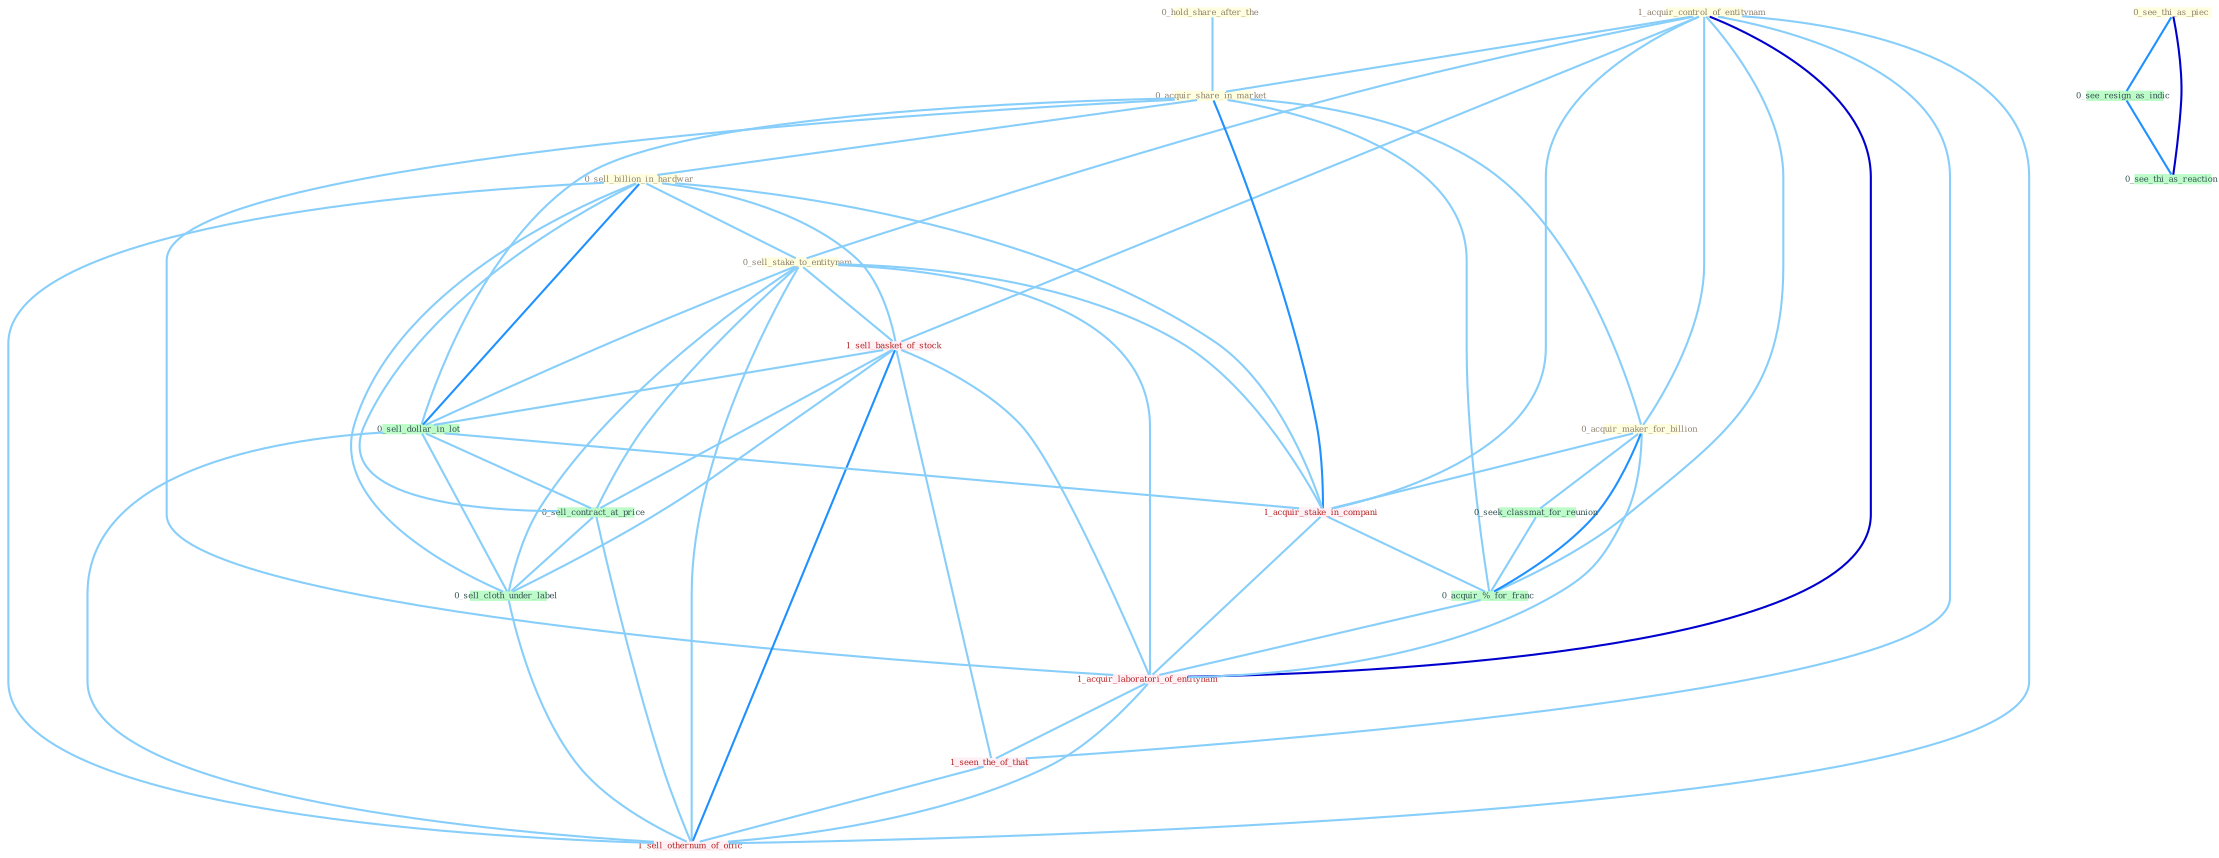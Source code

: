 Graph G{ 
    node
    [shape=polygon,style=filled,width=.5,height=.06,color="#BDFCC9",fixedsize=true,fontsize=4,
    fontcolor="#2f4f4f"];
    {node
    [color="#ffffe0", fontcolor="#8b7d6b"] "1_acquir_control_of_entitynam " "0_hold_share_after_the " "0_see_thi_as_piec " "0_acquir_share_in_market " "0_sell_billion_in_hardwar " "0_acquir_maker_for_billion " "0_sell_stake_to_entitynam "}
{node [color="#fff0f5", fontcolor="#b22222"] "1_sell_basket_of_stock " "1_acquir_stake_in_compani " "1_acquir_laboratori_of_entitynam " "1_seen_the_of_that " "1_sell_othernum_of_offic "}
edge [color="#B0E2FF"];

	"1_acquir_control_of_entitynam " -- "0_acquir_share_in_market " [w="1", color="#87cefa" ];
	"1_acquir_control_of_entitynam " -- "0_acquir_maker_for_billion " [w="1", color="#87cefa" ];
	"1_acquir_control_of_entitynam " -- "0_sell_stake_to_entitynam " [w="1", color="#87cefa" ];
	"1_acquir_control_of_entitynam " -- "1_sell_basket_of_stock " [w="1", color="#87cefa" ];
	"1_acquir_control_of_entitynam " -- "1_acquir_stake_in_compani " [w="1", color="#87cefa" ];
	"1_acquir_control_of_entitynam " -- "0_acquir_%_for_franc " [w="1", color="#87cefa" ];
	"1_acquir_control_of_entitynam " -- "1_acquir_laboratori_of_entitynam " [w="3", color="#0000cd" , len=0.6];
	"1_acquir_control_of_entitynam " -- "1_seen_the_of_that " [w="1", color="#87cefa" ];
	"1_acquir_control_of_entitynam " -- "1_sell_othernum_of_offic " [w="1", color="#87cefa" ];
	"0_hold_share_after_the " -- "0_acquir_share_in_market " [w="1", color="#87cefa" ];
	"0_see_thi_as_piec " -- "0_see_resign_as_indic " [w="2", color="#1e90ff" , len=0.8];
	"0_see_thi_as_piec " -- "0_see_thi_as_reaction " [w="3", color="#0000cd" , len=0.6];
	"0_acquir_share_in_market " -- "0_sell_billion_in_hardwar " [w="1", color="#87cefa" ];
	"0_acquir_share_in_market " -- "0_acquir_maker_for_billion " [w="1", color="#87cefa" ];
	"0_acquir_share_in_market " -- "0_sell_dollar_in_lot " [w="1", color="#87cefa" ];
	"0_acquir_share_in_market " -- "1_acquir_stake_in_compani " [w="2", color="#1e90ff" , len=0.8];
	"0_acquir_share_in_market " -- "0_acquir_%_for_franc " [w="1", color="#87cefa" ];
	"0_acquir_share_in_market " -- "1_acquir_laboratori_of_entitynam " [w="1", color="#87cefa" ];
	"0_sell_billion_in_hardwar " -- "0_sell_stake_to_entitynam " [w="1", color="#87cefa" ];
	"0_sell_billion_in_hardwar " -- "1_sell_basket_of_stock " [w="1", color="#87cefa" ];
	"0_sell_billion_in_hardwar " -- "0_sell_dollar_in_lot " [w="2", color="#1e90ff" , len=0.8];
	"0_sell_billion_in_hardwar " -- "1_acquir_stake_in_compani " [w="1", color="#87cefa" ];
	"0_sell_billion_in_hardwar " -- "0_sell_contract_at_price " [w="1", color="#87cefa" ];
	"0_sell_billion_in_hardwar " -- "0_sell_cloth_under_label " [w="1", color="#87cefa" ];
	"0_sell_billion_in_hardwar " -- "1_sell_othernum_of_offic " [w="1", color="#87cefa" ];
	"0_acquir_maker_for_billion " -- "0_seek_classmat_for_reunion " [w="1", color="#87cefa" ];
	"0_acquir_maker_for_billion " -- "1_acquir_stake_in_compani " [w="1", color="#87cefa" ];
	"0_acquir_maker_for_billion " -- "0_acquir_%_for_franc " [w="2", color="#1e90ff" , len=0.8];
	"0_acquir_maker_for_billion " -- "1_acquir_laboratori_of_entitynam " [w="1", color="#87cefa" ];
	"0_sell_stake_to_entitynam " -- "1_sell_basket_of_stock " [w="1", color="#87cefa" ];
	"0_sell_stake_to_entitynam " -- "0_sell_dollar_in_lot " [w="1", color="#87cefa" ];
	"0_sell_stake_to_entitynam " -- "1_acquir_stake_in_compani " [w="1", color="#87cefa" ];
	"0_sell_stake_to_entitynam " -- "0_sell_contract_at_price " [w="1", color="#87cefa" ];
	"0_sell_stake_to_entitynam " -- "1_acquir_laboratori_of_entitynam " [w="1", color="#87cefa" ];
	"0_sell_stake_to_entitynam " -- "0_sell_cloth_under_label " [w="1", color="#87cefa" ];
	"0_sell_stake_to_entitynam " -- "1_sell_othernum_of_offic " [w="1", color="#87cefa" ];
	"0_seek_classmat_for_reunion " -- "0_acquir_%_for_franc " [w="1", color="#87cefa" ];
	"1_sell_basket_of_stock " -- "0_sell_dollar_in_lot " [w="1", color="#87cefa" ];
	"1_sell_basket_of_stock " -- "0_sell_contract_at_price " [w="1", color="#87cefa" ];
	"1_sell_basket_of_stock " -- "1_acquir_laboratori_of_entitynam " [w="1", color="#87cefa" ];
	"1_sell_basket_of_stock " -- "0_sell_cloth_under_label " [w="1", color="#87cefa" ];
	"1_sell_basket_of_stock " -- "1_seen_the_of_that " [w="1", color="#87cefa" ];
	"1_sell_basket_of_stock " -- "1_sell_othernum_of_offic " [w="2", color="#1e90ff" , len=0.8];
	"0_sell_dollar_in_lot " -- "1_acquir_stake_in_compani " [w="1", color="#87cefa" ];
	"0_sell_dollar_in_lot " -- "0_sell_contract_at_price " [w="1", color="#87cefa" ];
	"0_sell_dollar_in_lot " -- "0_sell_cloth_under_label " [w="1", color="#87cefa" ];
	"0_sell_dollar_in_lot " -- "1_sell_othernum_of_offic " [w="1", color="#87cefa" ];
	"0_see_resign_as_indic " -- "0_see_thi_as_reaction " [w="2", color="#1e90ff" , len=0.8];
	"1_acquir_stake_in_compani " -- "0_acquir_%_for_franc " [w="1", color="#87cefa" ];
	"1_acquir_stake_in_compani " -- "1_acquir_laboratori_of_entitynam " [w="1", color="#87cefa" ];
	"0_acquir_%_for_franc " -- "1_acquir_laboratori_of_entitynam " [w="1", color="#87cefa" ];
	"0_sell_contract_at_price " -- "0_sell_cloth_under_label " [w="1", color="#87cefa" ];
	"0_sell_contract_at_price " -- "1_sell_othernum_of_offic " [w="1", color="#87cefa" ];
	"1_acquir_laboratori_of_entitynam " -- "1_seen_the_of_that " [w="1", color="#87cefa" ];
	"1_acquir_laboratori_of_entitynam " -- "1_sell_othernum_of_offic " [w="1", color="#87cefa" ];
	"0_sell_cloth_under_label " -- "1_sell_othernum_of_offic " [w="1", color="#87cefa" ];
	"1_seen_the_of_that " -- "1_sell_othernum_of_offic " [w="1", color="#87cefa" ];
}